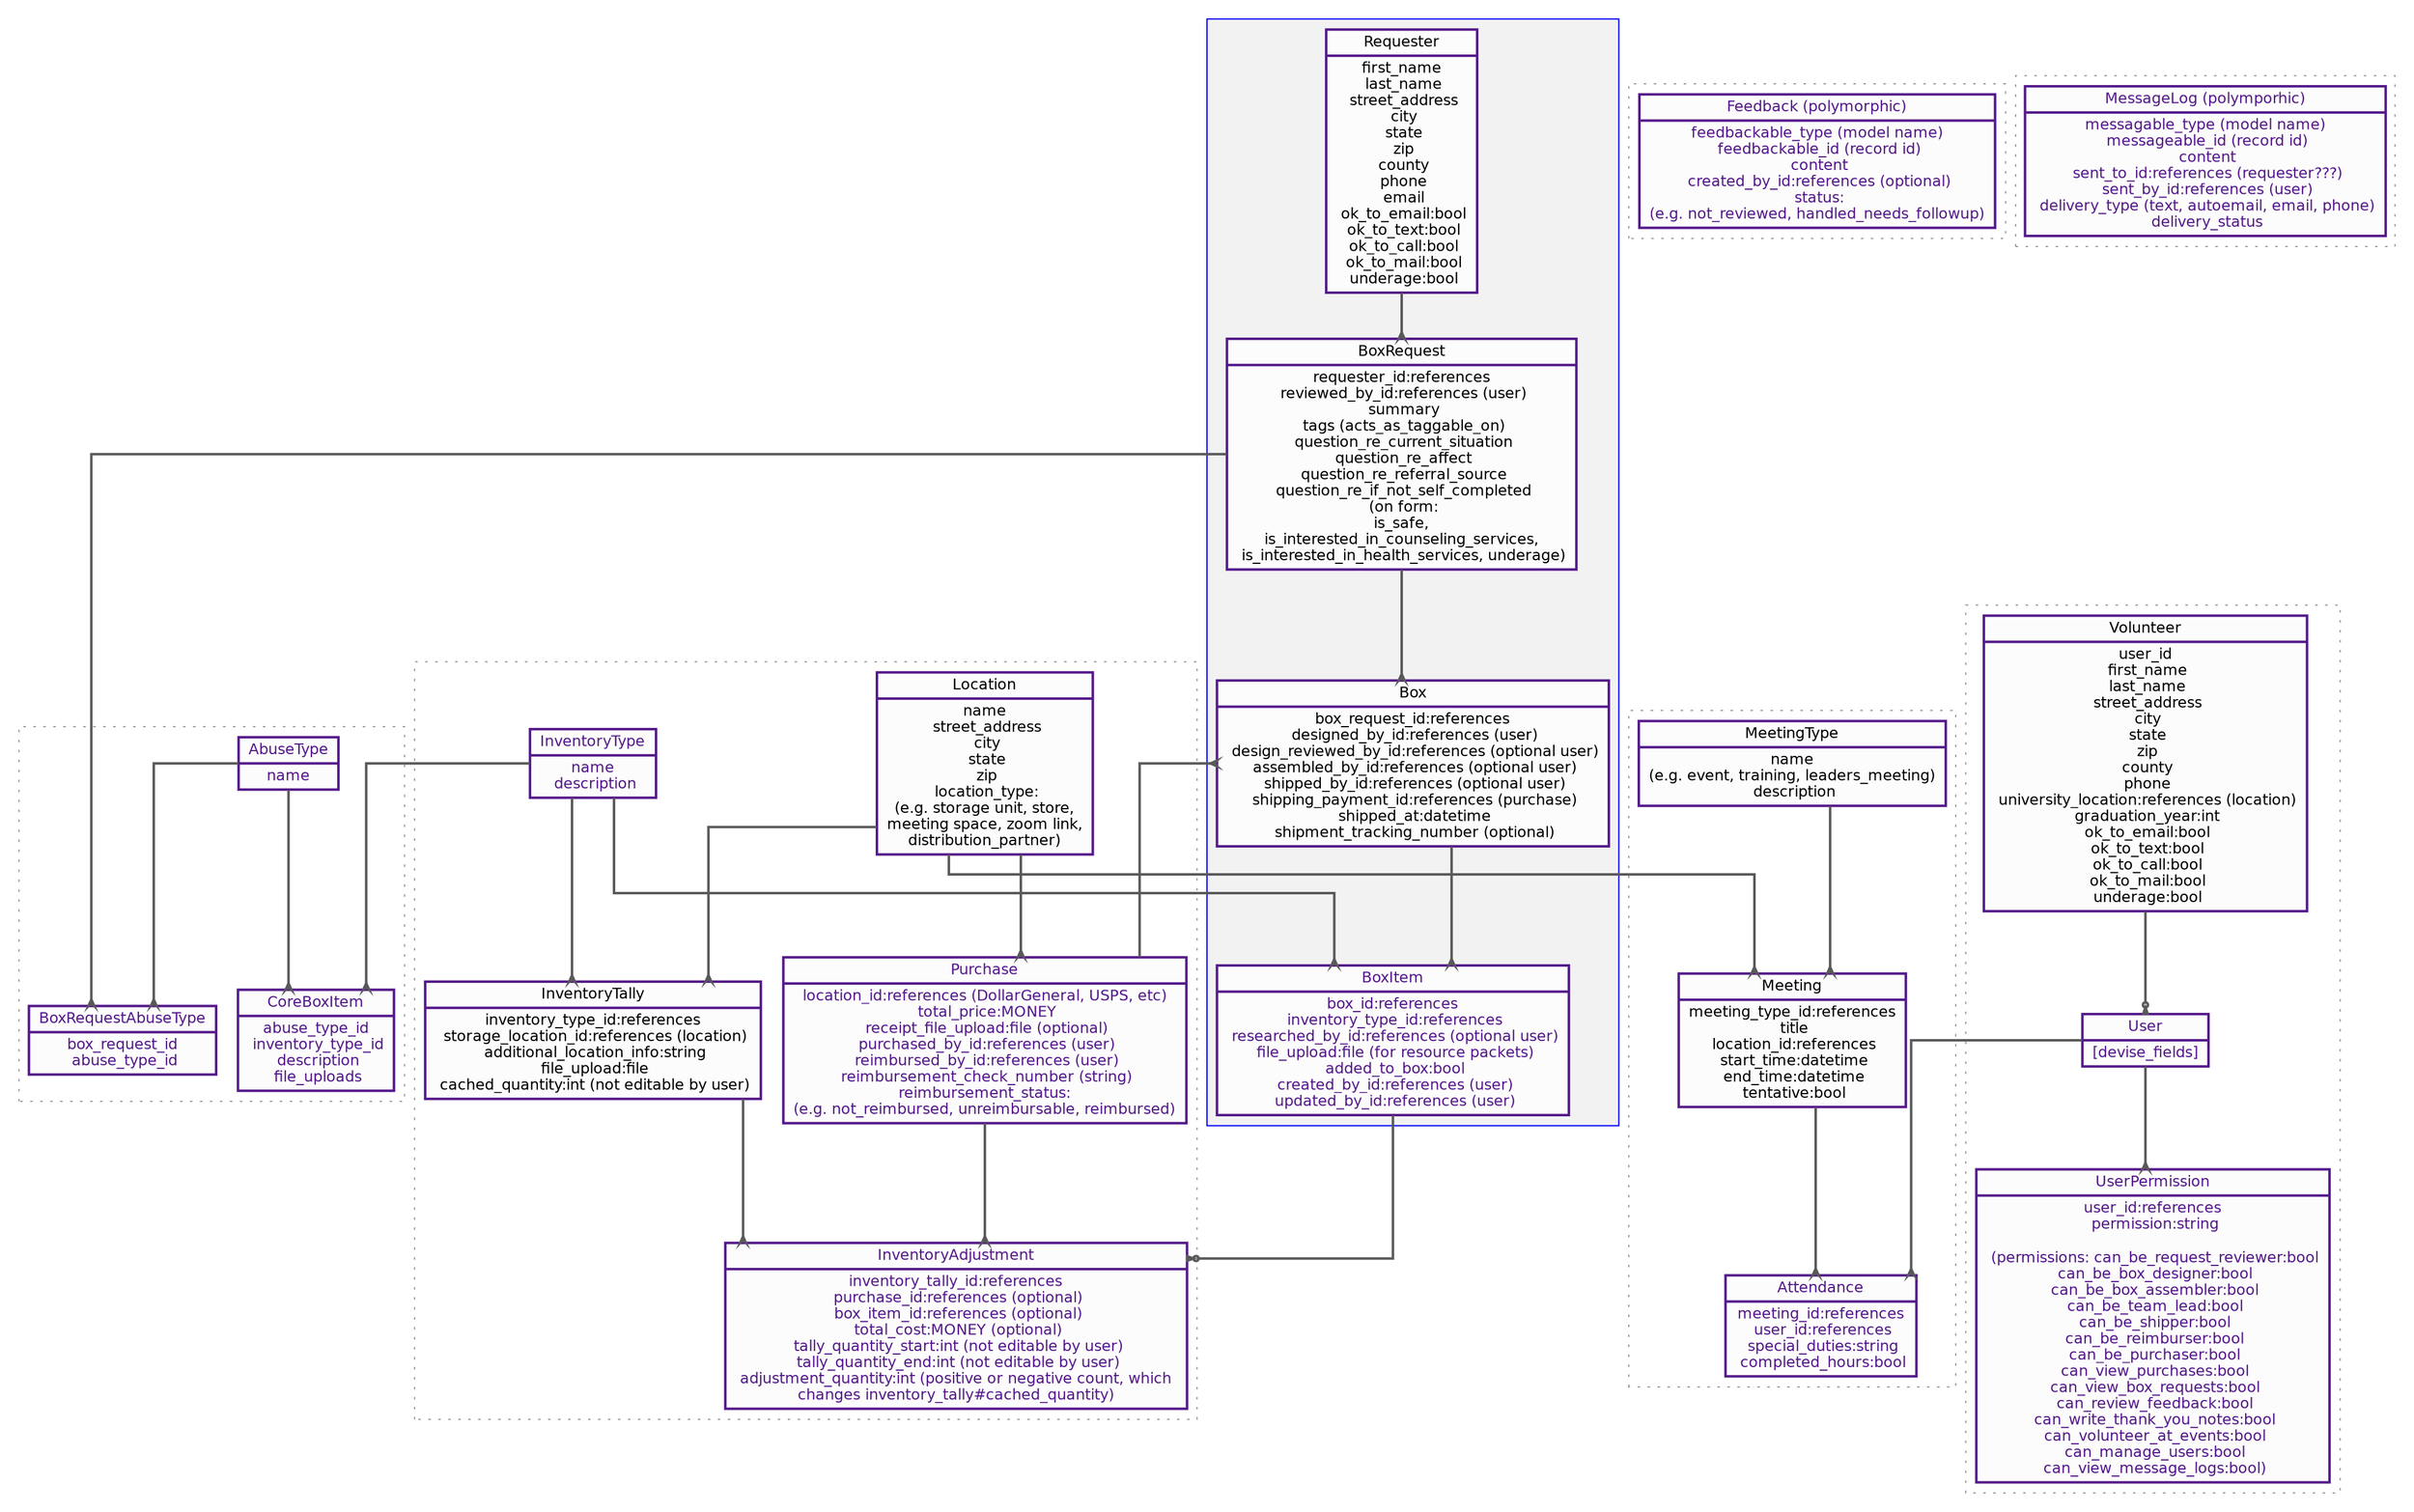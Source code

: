 digraph G {

    ///// start styles
        // rankdir=LR
        graph [fontname="helvetica",fontsize=14,splines=ortho,pad=0.1,compound=true,color="grey60",fontcolor="grey10",fillcolor=grey95,style="filled"];
        node [fontname="helvetica",fontsize=12,color=purple4,shape=box,style="filled",fontcolor=purple4,fillcolor=grey99,penwidth=2];
        edge [fontname="helvetica",color=grey35,fontcolor=black,arrowhead="normal",penwidth=2,arrowsize=0.5];
    ///// end styles



    subgraph cluster_c3 {
        color="blue";
        Requester -> BoxRequest [arrowhead=crow];
        BoxRequest -> Box [arrowhead=crow];
        Box -> BoxItem [arrowhead=crow];
    }


    subgraph cluster_c0 {
        AbuseType -> CoreBoxItem [arrowhead=crow];
        AbuseType -> BoxRequestAbuseType [arrowhead=crow];
        style="dotted"
    }

    subgraph cluster_c5 {
        Volunteer -> User [arrowhead=invodot];
        User -> UserPermission [arrowhead=crow];
        style="dotted"
    }

    subgraph cluster_c7 {
            Feedback
            style="dotted"
    }

    subgraph cluster_c6 {
            MessageLog
            style="dotted"
    }

    subgraph cluster_c4 {
        MeetingType -> Meeting [arrowhead=crow];
        Meeting -> Attendance  [arrowhead=crow];
        style="dotted"
    }

    subgraph cluster_c2 {
            InventoryType -> InventoryTally [arrowhead=crow];
            InventoryTally -> InventoryAdjustment [arrowhead=crow];
            Purchase;
            Location;
            style="dotted"
            node [color=blue, style=filled, fontcolor=black]
        }


    //   subgraph cluster_c7 {
    //     Location;
    //     style="dotted"
    // }


    InventoryType -> CoreBoxItem [arrowhead=crow];
    BoxItem -> InventoryAdjustment [arrowhead=invodot];
    InventoryType -> BoxItem [arrowhead=crow];
    Purchase -> InventoryAdjustment [arrowhead=crow];
    Purchase -> Box [arrowhead=crow];
    Location -> InventoryTally [arrowhead=crow];
    Location -> Meeting [arrowhead=crow];
    Location -> Purchase [arrowhead=crow];
    BoxRequest -> BoxRequestAbuseType [arrowhead=crow];

    // User -> Person;

//      User -> BoxRequest;
//      User -> Box;
//      User -> Purchase;
//      User -> BoxItem;
//      User -> Message [arrowhead=none];
    User -> Attendance [arrowhead=crow];
    // Box -> Message [arrowhead=crow];


    //  ******RELATIONS*******

    Location [
                shape=record;
                fontcolor="black";
                label="{Location|
                    name\n
                    street_address\n
                    city\n
                    state\n
                    zip\n
                    location_type:\n(e.g. storage unit, store,\nmeeting space, zoom link,\ndistribution_partner)\n
                    }"]
    Requester [
                shape=record;
                fontcolor="black";
                label="{
                    Requester|
                    first_name\n
                    last_name\n
                    street_address\n
                    city\n
                    state\n
                    zip\n
                    county\n
                    phone\n
                    email\n
                    ok_to_email:bool\n
                    ok_to_text:bool\n
                    ok_to_call:bool\n
                    ok_to_mail:bool\n
                    underage:bool\n
                    }"]
    Volunteer [
                shape=record;
                fontcolor="black";
                label="{
                    Volunteer|
                    user_id\n
                    first_name\n
                    last_name\n
                    street_address\n
                    city\n
                    state\n
                    zip\n
                    county\n
                    phone\n
                    university_location:references (location)\n
                    graduation_year:int\n
                    ok_to_email:bool\n
                    ok_to_text:bool\n
                    ok_to_call:bool\n
                    ok_to_mail:bool\n
                    underage:bool\n
                    }"]
    AbuseType [
                shape=record;
                label="{
                    AbuseType|
                    name\n
                    }"]
    BoxRequestAbuseType [
                shape=record;
                label="{
                    BoxRequestAbuseType|
                    box_request_id\n
                    abuse_type_id\n
                    }"]
    CoreBoxItem [
                shape=record;
                label="{
                    CoreBoxItem|
                    abuse_type_id\n
                    inventory_type_id\n
                    description\n
                    file_uploads\n
                    }"]
    BoxRequest [
                shape=record;
                fontcolor="black";
                label="{BoxRequest|
                    requester_id:references\n
                    reviewed_by_id:references (user)\n
                    summary\n
                    tags (acts_as_taggable_on)\n
                    question_re_current_situation\n
                    question_re_affect\n
                    question_re_referral_source\n
                    question_re_if_not_self_completed\n
                    (on form:\nis_safe,\nis_interested_in_counseling_services,\n
                    is_interested_in_health_services, underage)
                    }"]
    Purchase [
                shape=record;
                label="{Purchase|
                    location_id:references (DollarGeneral, USPS, etc)\n
                    total_price:MONEY\n
                    receipt_file_upload:file (optional)\n
                    purchased_by_id:references (user)\n
                    reimbursed_by_id:references (user)\n
                    reimbursement_check_number (string)\n
                    reimbursement_status: \n(e.g. not_reimbursed,
                    unreimbursable, reimbursed)\n
                    }"]
    InventoryType [
                shape=record;
                label="{InventoryType|
                    name\n
                    description\n
                    }"]
    InventoryTally [
                shape=record;
                fontcolor="black";
                label="{InventoryTally|
                    inventory_type_id:references\n
                    storage_location_id:references (location)\n
                    additional_location_info:string\n
                    file_upload:file\n
                    cached_quantity:int (not editable by user)\n
                    }"]
    InventoryAdjustment [
                shape=record;
                label="{InventoryAdjustment|
                    inventory_tally_id:references\n
                    purchase_id:references (optional)\n
                    box_item_id:references (optional)\n
                    total_cost:MONEY (optional)\n
                    tally_quantity_start:int (not editable by user)\n
                    tally_quantity_end:int (not editable by user)\n
                    adjustment_quantity:int (positive or negative count, which \nchanges inventory_tally#cached_quantity)\n

                    }"]
    User [
                shape=record;
                label="{User|
                    [devise_fields]
                    }"]
    Box [
                shape=record;
                fontcolor="black";
                label="{Box|
                    box_request_id:references\n
                    designed_by_id:references (user)\n
                    design_reviewed_by_id:references (optional user)\n
                    assembled_by_id:references (optional user)\n
                    shipped_by_id:references (optional user)\n
                    shipping_payment_id:references (purchase)\n
                    shipped_at:datetime\n
                    shipment_tracking_number (optional)\n
                    }"]
    BoxItem [
                shape=record;
                label="{BoxItem|
                    box_id:references\n
                    inventory_type_id:references\n
                    researched_by_id:references (optional user)\n
                    file_upload:file (for resource packets)\n
                    added_to_box:bool\n
                    created_by_id:references (user)\n
                    updated_by_id:references (user)\n
                    }"]
    MeetingType [
                shape=record;
                fontcolor="black";
                label="{MeetingType|
                    name\n(e.g. event, training, leaders_meeting)\n
                    description\n
                    }"]
    Meeting [
                shape=record;
                fontcolor="black";
                label="{Meeting|
                    meeting_type_id:references\n
                    title\n
                    location_id:references\n
                    start_time:datetime\n
                    end_time:datetime\n
                    tentative:bool\n
                    }"]
    Attendance [
                shape=record;
                label="{Attendance|
                    meeting_id:references\n
                    user_id:references\n
                    special_duties:string\n
                    completed_hours:bool\n
                    }"]

    UserPermission [
                shape=record;
                label="{UserPermission|
                    user_id:references\n
                    permission:string\n\n
                    (permissions:
                    can_be_request_reviewer:bool\n
                    can_be_box_designer:bool\n
                    can_be_box_assembler:bool\n
                    can_be_team_lead:bool\n
                    can_be_shipper:bool\n
                    can_be_reimburser:bool\n
                    can_be_purchaser:bool\n
                    can_view_purchases:bool\n
                    can_view_box_requests:bool\n
                    can_review_feedback:bool\n
                    can_write_thank_you_notes:bool\n
                    can_volunteer_at_events:bool\n
                    can_manage_users:bool\n
                    can_view_message_logs:bool)\n
                    }"]

                     Feedback [
                shape=record;
                label="{Feedback (polymorphic)|
                    feedbackable_type (model name)\n
                    feedbackable_id (record id)\n
                    content\n
                    created_by_id:references (optional)\n
                    status:\n(e.g. not_reviewed, handled_needs_followup)\n
                    }"]
    MessageLog [
                shape=record;
                label="{MessageLog (polymporhic)|
                    messagable_type (model name)\n
                    messageable_id (record id)\n
                    content\n
                    sent_to_id:references (requester???)\n
                    sent_by_id:references (user)\n
                    delivery_type (text, autoemail, email, phone)\n
                    delivery_status\n
                    }"]


}